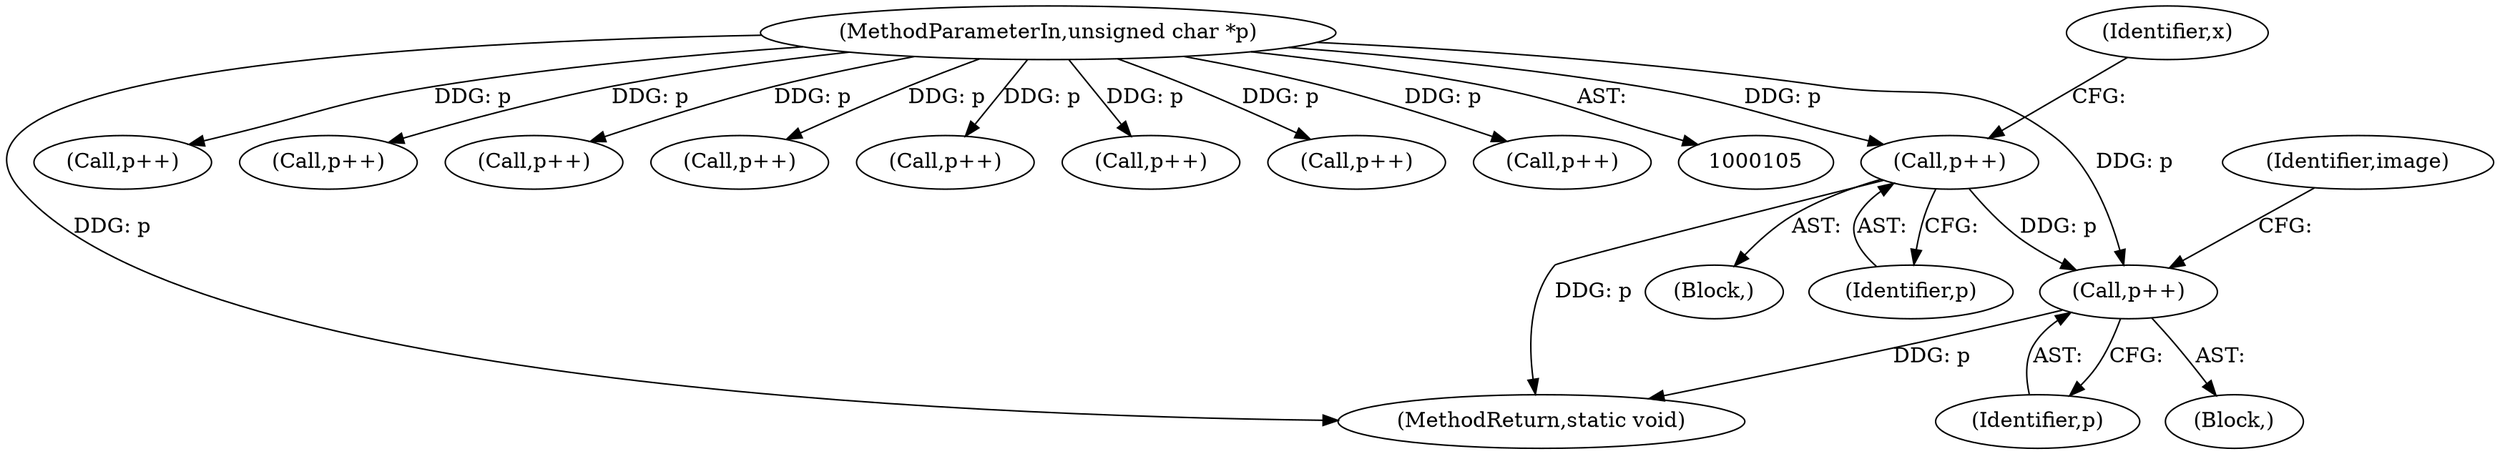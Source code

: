 digraph "0_ImageMagick_b6ae2f9e0ab13343c0281732d479757a8e8979c7@pointer" {
"1000206" [label="(Call,p++)"];
"1000106" [label="(MethodParameterIn,unsigned char *p)"];
"1000262" [label="(Call,p++)"];
"1000786" [label="(Call,p++)"];
"1000661" [label="(Call,p++)"];
"1000780" [label="(Call,p++)"];
"1000166" [label="(Block,)"];
"1000792" [label="(Call,p++)"];
"1000267" [label="(Identifier,image)"];
"1000803" [label="(MethodReturn,static void)"];
"1000263" [label="(Identifier,p)"];
"1000164" [label="(Identifier,x)"];
"1000216" [label="(Block,)"];
"1000731" [label="(Call,p++)"];
"1000106" [label="(MethodParameterIn,unsigned char *p)"];
"1000523" [label="(Call,p++)"];
"1000206" [label="(Call,p++)"];
"1000207" [label="(Identifier,p)"];
"1000624" [label="(Call,p++)"];
"1000262" [label="(Call,p++)"];
"1000414" [label="(Call,p++)"];
"1000206" -> "1000166"  [label="AST: "];
"1000206" -> "1000207"  [label="CFG: "];
"1000207" -> "1000206"  [label="AST: "];
"1000164" -> "1000206"  [label="CFG: "];
"1000206" -> "1000803"  [label="DDG: p"];
"1000106" -> "1000206"  [label="DDG: p"];
"1000206" -> "1000262"  [label="DDG: p"];
"1000106" -> "1000105"  [label="AST: "];
"1000106" -> "1000803"  [label="DDG: p"];
"1000106" -> "1000262"  [label="DDG: p"];
"1000106" -> "1000414"  [label="DDG: p"];
"1000106" -> "1000523"  [label="DDG: p"];
"1000106" -> "1000624"  [label="DDG: p"];
"1000106" -> "1000661"  [label="DDG: p"];
"1000106" -> "1000731"  [label="DDG: p"];
"1000106" -> "1000780"  [label="DDG: p"];
"1000106" -> "1000786"  [label="DDG: p"];
"1000106" -> "1000792"  [label="DDG: p"];
"1000262" -> "1000216"  [label="AST: "];
"1000262" -> "1000263"  [label="CFG: "];
"1000263" -> "1000262"  [label="AST: "];
"1000267" -> "1000262"  [label="CFG: "];
"1000262" -> "1000803"  [label="DDG: p"];
}
